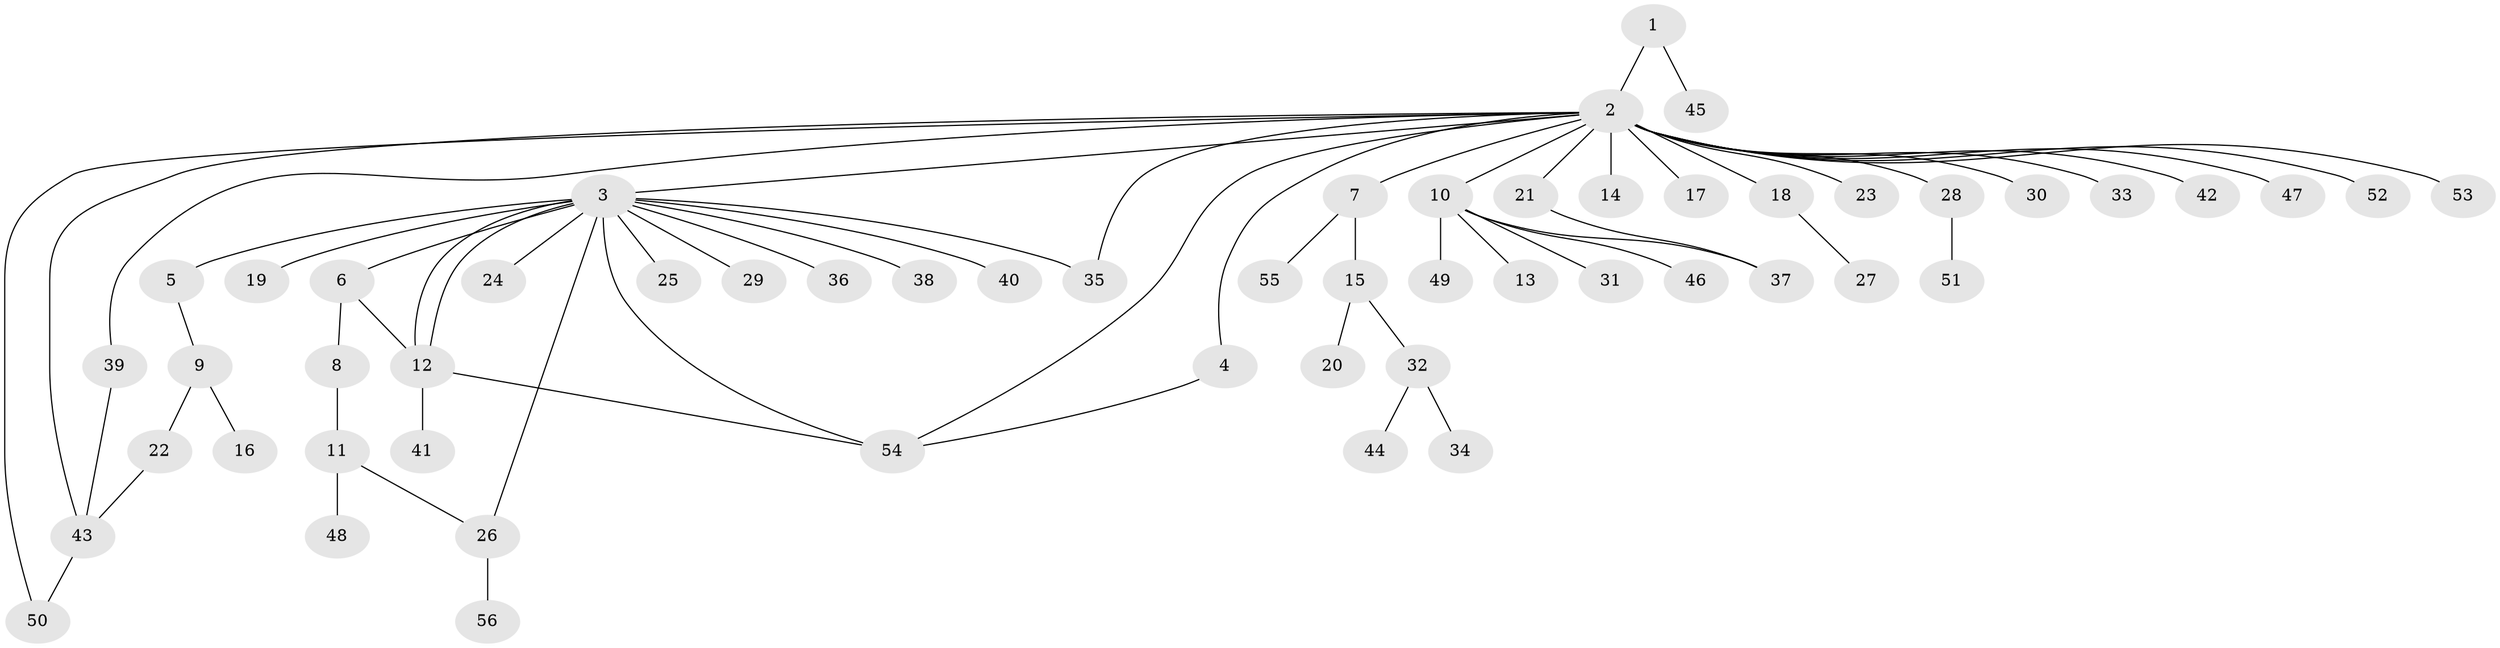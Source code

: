 // coarse degree distribution, {2: 0.18181818181818182, 19: 0.030303030303030304, 9: 0.030303030303030304, 3: 0.09090909090909091, 4: 0.030303030303030304, 1: 0.6363636363636364}
// Generated by graph-tools (version 1.1) at 2025/18/03/04/25 18:18:19]
// undirected, 56 vertices, 66 edges
graph export_dot {
graph [start="1"]
  node [color=gray90,style=filled];
  1;
  2;
  3;
  4;
  5;
  6;
  7;
  8;
  9;
  10;
  11;
  12;
  13;
  14;
  15;
  16;
  17;
  18;
  19;
  20;
  21;
  22;
  23;
  24;
  25;
  26;
  27;
  28;
  29;
  30;
  31;
  32;
  33;
  34;
  35;
  36;
  37;
  38;
  39;
  40;
  41;
  42;
  43;
  44;
  45;
  46;
  47;
  48;
  49;
  50;
  51;
  52;
  53;
  54;
  55;
  56;
  1 -- 2;
  1 -- 45;
  2 -- 3;
  2 -- 4;
  2 -- 7;
  2 -- 10;
  2 -- 14;
  2 -- 17;
  2 -- 18;
  2 -- 21;
  2 -- 23;
  2 -- 28;
  2 -- 30;
  2 -- 33;
  2 -- 35;
  2 -- 39;
  2 -- 42;
  2 -- 43;
  2 -- 47;
  2 -- 50;
  2 -- 52;
  2 -- 53;
  2 -- 54;
  3 -- 5;
  3 -- 6;
  3 -- 12;
  3 -- 12;
  3 -- 19;
  3 -- 24;
  3 -- 25;
  3 -- 26;
  3 -- 29;
  3 -- 35;
  3 -- 36;
  3 -- 38;
  3 -- 40;
  3 -- 54;
  4 -- 54;
  5 -- 9;
  6 -- 8;
  6 -- 12;
  7 -- 15;
  7 -- 55;
  8 -- 11;
  9 -- 16;
  9 -- 22;
  10 -- 13;
  10 -- 31;
  10 -- 37;
  10 -- 46;
  10 -- 49;
  11 -- 26;
  11 -- 48;
  12 -- 41;
  12 -- 54;
  15 -- 20;
  15 -- 32;
  18 -- 27;
  21 -- 37;
  22 -- 43;
  26 -- 56;
  28 -- 51;
  32 -- 34;
  32 -- 44;
  39 -- 43;
  43 -- 50;
}
